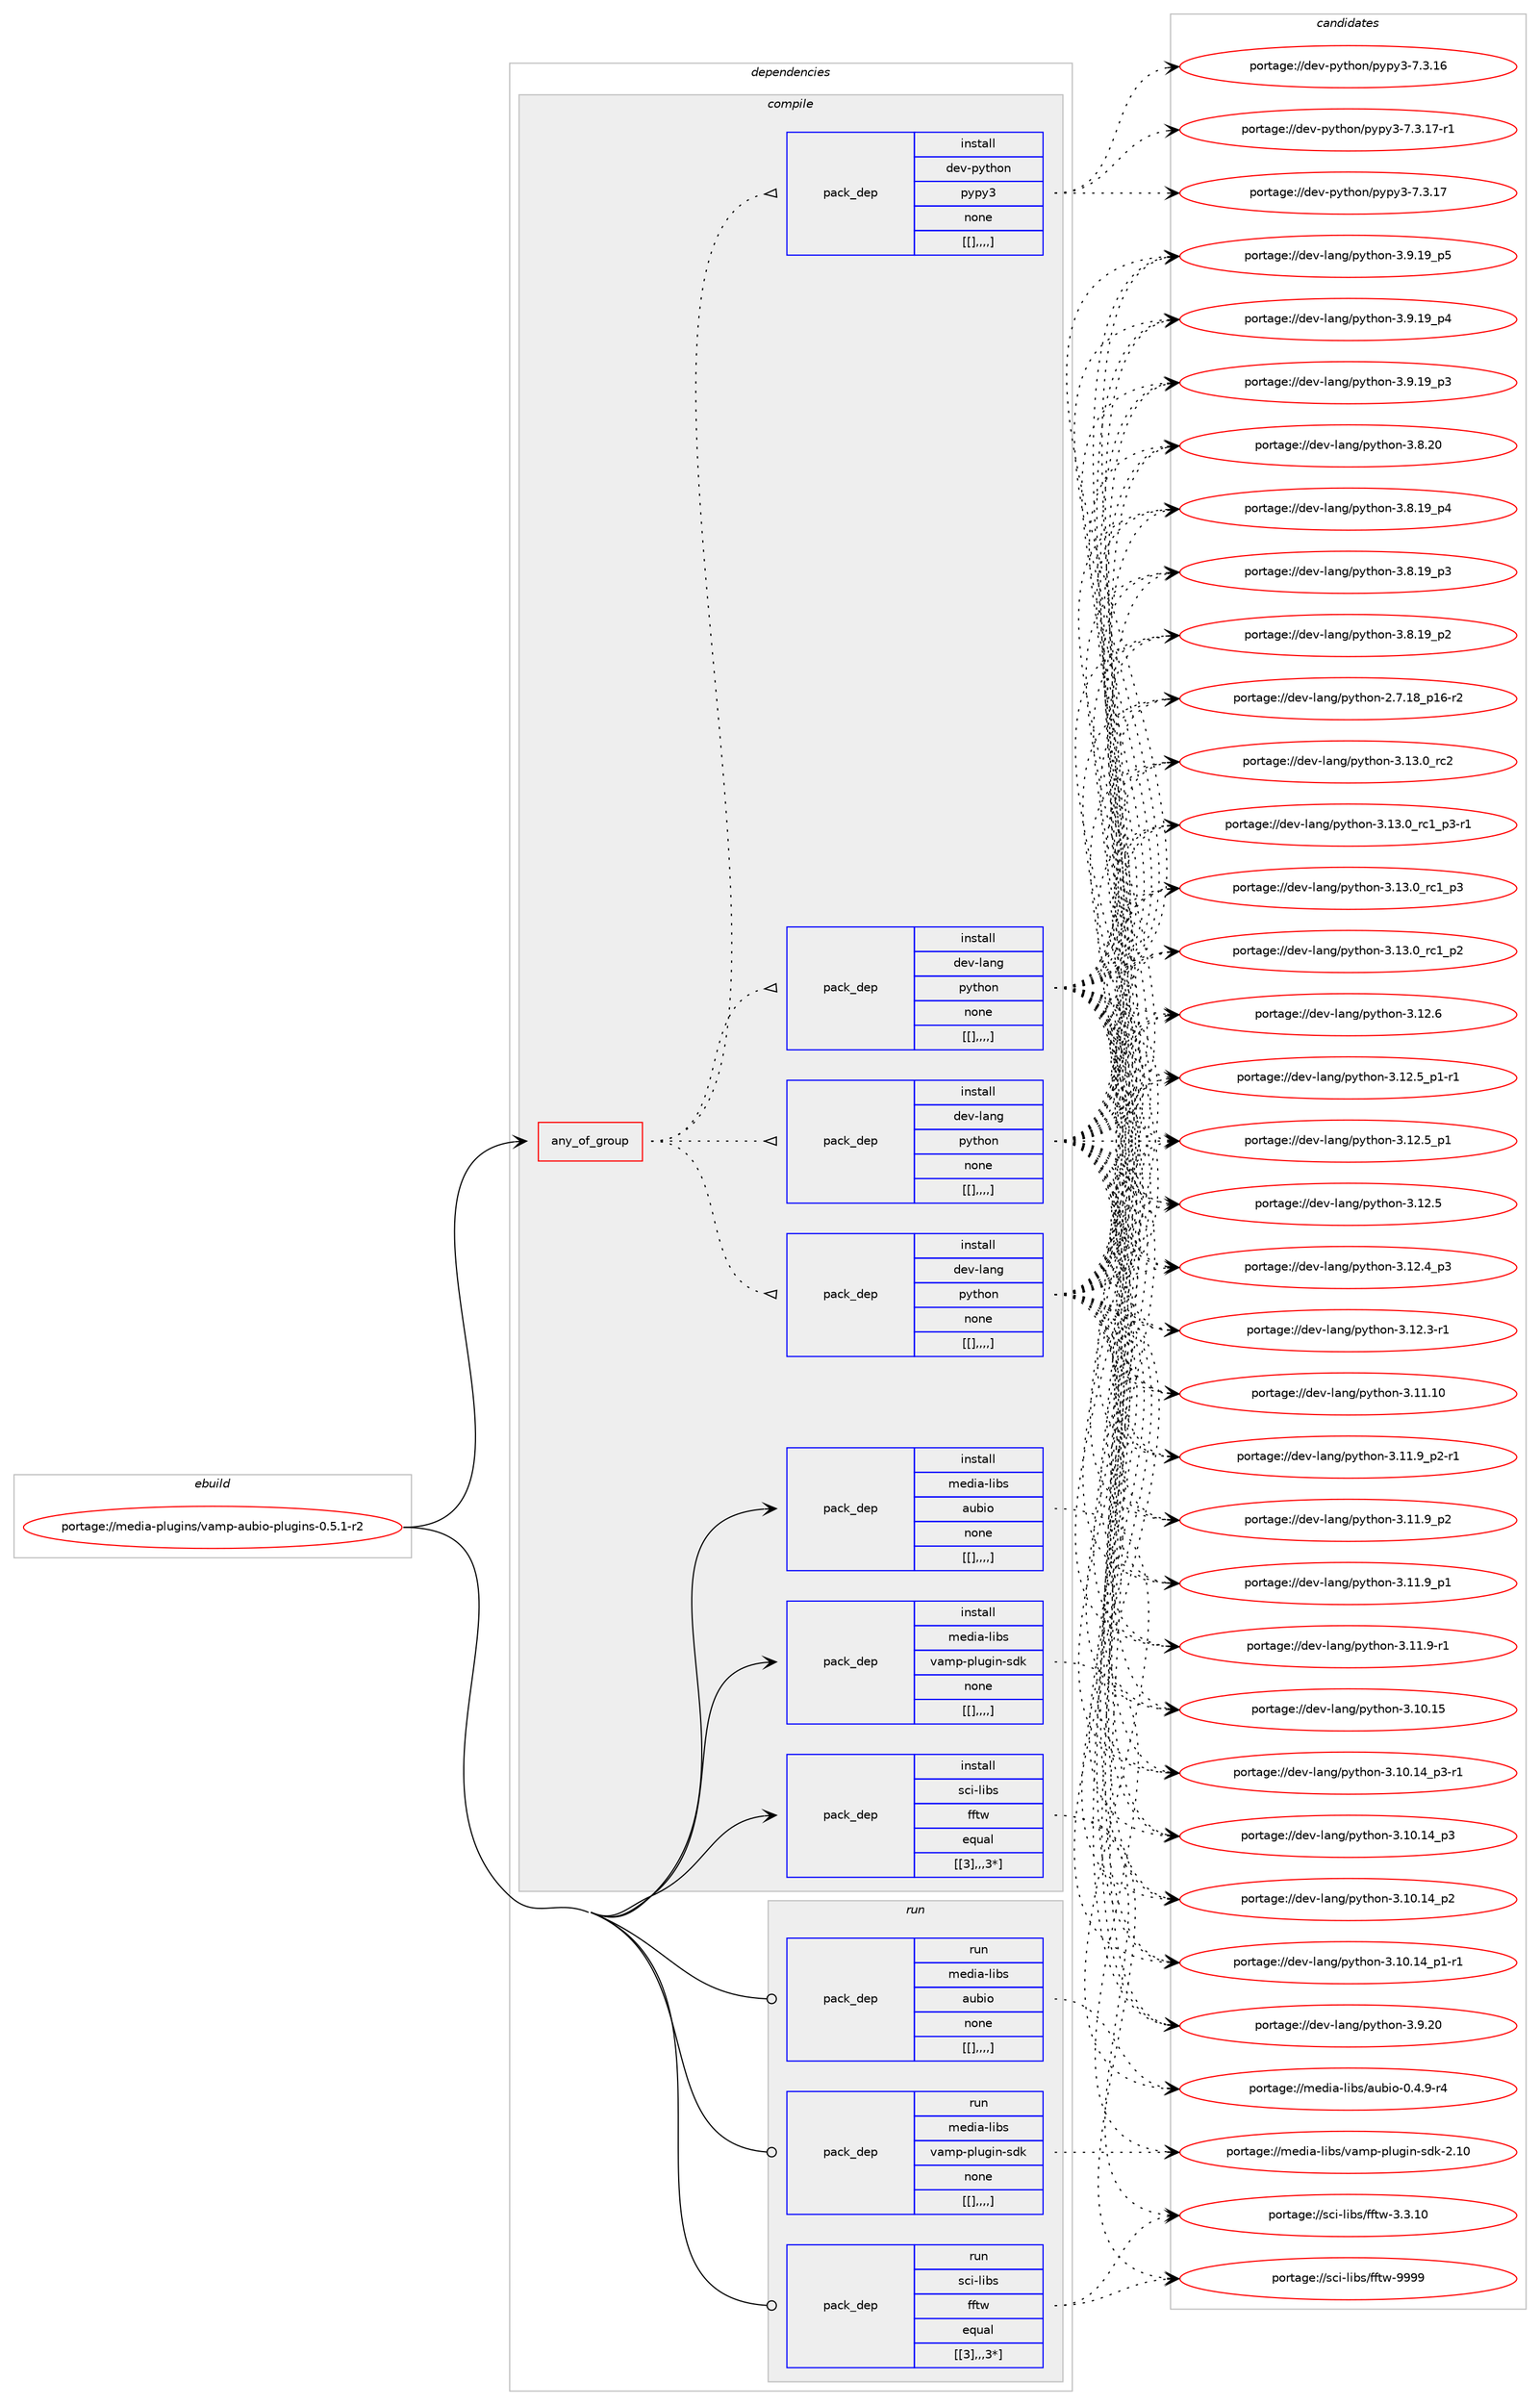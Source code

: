 digraph prolog {

# *************
# Graph options
# *************

newrank=true;
concentrate=true;
compound=true;
graph [rankdir=LR,fontname=Helvetica,fontsize=10,ranksep=1.5];#, ranksep=2.5, nodesep=0.2];
edge  [arrowhead=vee];
node  [fontname=Helvetica,fontsize=10];

# **********
# The ebuild
# **********

subgraph cluster_leftcol {
color=gray;
label=<<i>ebuild</i>>;
id [label="portage://media-plugins/vamp-aubio-plugins-0.5.1-r2", color=red, width=4, href="../media-plugins/vamp-aubio-plugins-0.5.1-r2.svg"];
}

# ****************
# The dependencies
# ****************

subgraph cluster_midcol {
color=gray;
label=<<i>dependencies</i>>;
subgraph cluster_compile {
fillcolor="#eeeeee";
style=filled;
label=<<i>compile</i>>;
subgraph any2406 {
dependency326490 [label=<<TABLE BORDER="0" CELLBORDER="1" CELLSPACING="0" CELLPADDING="4"><TR><TD CELLPADDING="10">any_of_group</TD></TR></TABLE>>, shape=none, color=red];subgraph pack241492 {
dependency326491 [label=<<TABLE BORDER="0" CELLBORDER="1" CELLSPACING="0" CELLPADDING="4" WIDTH="220"><TR><TD ROWSPAN="6" CELLPADDING="30">pack_dep</TD></TR><TR><TD WIDTH="110">install</TD></TR><TR><TD>dev-lang</TD></TR><TR><TD>python</TD></TR><TR><TD>none</TD></TR><TR><TD>[[],,,,]</TD></TR></TABLE>>, shape=none, color=blue];
}
dependency326490:e -> dependency326491:w [weight=20,style="dotted",arrowhead="oinv"];
subgraph pack241493 {
dependency326492 [label=<<TABLE BORDER="0" CELLBORDER="1" CELLSPACING="0" CELLPADDING="4" WIDTH="220"><TR><TD ROWSPAN="6" CELLPADDING="30">pack_dep</TD></TR><TR><TD WIDTH="110">install</TD></TR><TR><TD>dev-lang</TD></TR><TR><TD>python</TD></TR><TR><TD>none</TD></TR><TR><TD>[[],,,,]</TD></TR></TABLE>>, shape=none, color=blue];
}
dependency326490:e -> dependency326492:w [weight=20,style="dotted",arrowhead="oinv"];
subgraph pack241494 {
dependency326493 [label=<<TABLE BORDER="0" CELLBORDER="1" CELLSPACING="0" CELLPADDING="4" WIDTH="220"><TR><TD ROWSPAN="6" CELLPADDING="30">pack_dep</TD></TR><TR><TD WIDTH="110">install</TD></TR><TR><TD>dev-lang</TD></TR><TR><TD>python</TD></TR><TR><TD>none</TD></TR><TR><TD>[[],,,,]</TD></TR></TABLE>>, shape=none, color=blue];
}
dependency326490:e -> dependency326493:w [weight=20,style="dotted",arrowhead="oinv"];
subgraph pack241495 {
dependency326494 [label=<<TABLE BORDER="0" CELLBORDER="1" CELLSPACING="0" CELLPADDING="4" WIDTH="220"><TR><TD ROWSPAN="6" CELLPADDING="30">pack_dep</TD></TR><TR><TD WIDTH="110">install</TD></TR><TR><TD>dev-python</TD></TR><TR><TD>pypy3</TD></TR><TR><TD>none</TD></TR><TR><TD>[[],,,,]</TD></TR></TABLE>>, shape=none, color=blue];
}
dependency326490:e -> dependency326494:w [weight=20,style="dotted",arrowhead="oinv"];
}
id:e -> dependency326490:w [weight=20,style="solid",arrowhead="vee"];
subgraph pack241496 {
dependency326495 [label=<<TABLE BORDER="0" CELLBORDER="1" CELLSPACING="0" CELLPADDING="4" WIDTH="220"><TR><TD ROWSPAN="6" CELLPADDING="30">pack_dep</TD></TR><TR><TD WIDTH="110">install</TD></TR><TR><TD>media-libs</TD></TR><TR><TD>aubio</TD></TR><TR><TD>none</TD></TR><TR><TD>[[],,,,]</TD></TR></TABLE>>, shape=none, color=blue];
}
id:e -> dependency326495:w [weight=20,style="solid",arrowhead="vee"];
subgraph pack241497 {
dependency326496 [label=<<TABLE BORDER="0" CELLBORDER="1" CELLSPACING="0" CELLPADDING="4" WIDTH="220"><TR><TD ROWSPAN="6" CELLPADDING="30">pack_dep</TD></TR><TR><TD WIDTH="110">install</TD></TR><TR><TD>media-libs</TD></TR><TR><TD>vamp-plugin-sdk</TD></TR><TR><TD>none</TD></TR><TR><TD>[[],,,,]</TD></TR></TABLE>>, shape=none, color=blue];
}
id:e -> dependency326496:w [weight=20,style="solid",arrowhead="vee"];
subgraph pack241498 {
dependency326497 [label=<<TABLE BORDER="0" CELLBORDER="1" CELLSPACING="0" CELLPADDING="4" WIDTH="220"><TR><TD ROWSPAN="6" CELLPADDING="30">pack_dep</TD></TR><TR><TD WIDTH="110">install</TD></TR><TR><TD>sci-libs</TD></TR><TR><TD>fftw</TD></TR><TR><TD>equal</TD></TR><TR><TD>[[3],,,3*]</TD></TR></TABLE>>, shape=none, color=blue];
}
id:e -> dependency326497:w [weight=20,style="solid",arrowhead="vee"];
}
subgraph cluster_compileandrun {
fillcolor="#eeeeee";
style=filled;
label=<<i>compile and run</i>>;
}
subgraph cluster_run {
fillcolor="#eeeeee";
style=filled;
label=<<i>run</i>>;
subgraph pack241499 {
dependency326498 [label=<<TABLE BORDER="0" CELLBORDER="1" CELLSPACING="0" CELLPADDING="4" WIDTH="220"><TR><TD ROWSPAN="6" CELLPADDING="30">pack_dep</TD></TR><TR><TD WIDTH="110">run</TD></TR><TR><TD>media-libs</TD></TR><TR><TD>aubio</TD></TR><TR><TD>none</TD></TR><TR><TD>[[],,,,]</TD></TR></TABLE>>, shape=none, color=blue];
}
id:e -> dependency326498:w [weight=20,style="solid",arrowhead="odot"];
subgraph pack241500 {
dependency326499 [label=<<TABLE BORDER="0" CELLBORDER="1" CELLSPACING="0" CELLPADDING="4" WIDTH="220"><TR><TD ROWSPAN="6" CELLPADDING="30">pack_dep</TD></TR><TR><TD WIDTH="110">run</TD></TR><TR><TD>media-libs</TD></TR><TR><TD>vamp-plugin-sdk</TD></TR><TR><TD>none</TD></TR><TR><TD>[[],,,,]</TD></TR></TABLE>>, shape=none, color=blue];
}
id:e -> dependency326499:w [weight=20,style="solid",arrowhead="odot"];
subgraph pack241501 {
dependency326500 [label=<<TABLE BORDER="0" CELLBORDER="1" CELLSPACING="0" CELLPADDING="4" WIDTH="220"><TR><TD ROWSPAN="6" CELLPADDING="30">pack_dep</TD></TR><TR><TD WIDTH="110">run</TD></TR><TR><TD>sci-libs</TD></TR><TR><TD>fftw</TD></TR><TR><TD>equal</TD></TR><TR><TD>[[3],,,3*]</TD></TR></TABLE>>, shape=none, color=blue];
}
id:e -> dependency326500:w [weight=20,style="solid",arrowhead="odot"];
}
}

# **************
# The candidates
# **************

subgraph cluster_choices {
rank=same;
color=gray;
label=<<i>candidates</i>>;

subgraph choice241492 {
color=black;
nodesep=1;
choice10010111845108971101034711212111610411111045514649514648951149950 [label="portage://dev-lang/python-3.13.0_rc2", color=red, width=4,href="../dev-lang/python-3.13.0_rc2.svg"];
choice1001011184510897110103471121211161041111104551464951464895114994995112514511449 [label="portage://dev-lang/python-3.13.0_rc1_p3-r1", color=red, width=4,href="../dev-lang/python-3.13.0_rc1_p3-r1.svg"];
choice100101118451089711010347112121116104111110455146495146489511499499511251 [label="portage://dev-lang/python-3.13.0_rc1_p3", color=red, width=4,href="../dev-lang/python-3.13.0_rc1_p3.svg"];
choice100101118451089711010347112121116104111110455146495146489511499499511250 [label="portage://dev-lang/python-3.13.0_rc1_p2", color=red, width=4,href="../dev-lang/python-3.13.0_rc1_p2.svg"];
choice10010111845108971101034711212111610411111045514649504654 [label="portage://dev-lang/python-3.12.6", color=red, width=4,href="../dev-lang/python-3.12.6.svg"];
choice1001011184510897110103471121211161041111104551464950465395112494511449 [label="portage://dev-lang/python-3.12.5_p1-r1", color=red, width=4,href="../dev-lang/python-3.12.5_p1-r1.svg"];
choice100101118451089711010347112121116104111110455146495046539511249 [label="portage://dev-lang/python-3.12.5_p1", color=red, width=4,href="../dev-lang/python-3.12.5_p1.svg"];
choice10010111845108971101034711212111610411111045514649504653 [label="portage://dev-lang/python-3.12.5", color=red, width=4,href="../dev-lang/python-3.12.5.svg"];
choice100101118451089711010347112121116104111110455146495046529511251 [label="portage://dev-lang/python-3.12.4_p3", color=red, width=4,href="../dev-lang/python-3.12.4_p3.svg"];
choice100101118451089711010347112121116104111110455146495046514511449 [label="portage://dev-lang/python-3.12.3-r1", color=red, width=4,href="../dev-lang/python-3.12.3-r1.svg"];
choice1001011184510897110103471121211161041111104551464949464948 [label="portage://dev-lang/python-3.11.10", color=red, width=4,href="../dev-lang/python-3.11.10.svg"];
choice1001011184510897110103471121211161041111104551464949465795112504511449 [label="portage://dev-lang/python-3.11.9_p2-r1", color=red, width=4,href="../dev-lang/python-3.11.9_p2-r1.svg"];
choice100101118451089711010347112121116104111110455146494946579511250 [label="portage://dev-lang/python-3.11.9_p2", color=red, width=4,href="../dev-lang/python-3.11.9_p2.svg"];
choice100101118451089711010347112121116104111110455146494946579511249 [label="portage://dev-lang/python-3.11.9_p1", color=red, width=4,href="../dev-lang/python-3.11.9_p1.svg"];
choice100101118451089711010347112121116104111110455146494946574511449 [label="portage://dev-lang/python-3.11.9-r1", color=red, width=4,href="../dev-lang/python-3.11.9-r1.svg"];
choice1001011184510897110103471121211161041111104551464948464953 [label="portage://dev-lang/python-3.10.15", color=red, width=4,href="../dev-lang/python-3.10.15.svg"];
choice100101118451089711010347112121116104111110455146494846495295112514511449 [label="portage://dev-lang/python-3.10.14_p3-r1", color=red, width=4,href="../dev-lang/python-3.10.14_p3-r1.svg"];
choice10010111845108971101034711212111610411111045514649484649529511251 [label="portage://dev-lang/python-3.10.14_p3", color=red, width=4,href="../dev-lang/python-3.10.14_p3.svg"];
choice10010111845108971101034711212111610411111045514649484649529511250 [label="portage://dev-lang/python-3.10.14_p2", color=red, width=4,href="../dev-lang/python-3.10.14_p2.svg"];
choice100101118451089711010347112121116104111110455146494846495295112494511449 [label="portage://dev-lang/python-3.10.14_p1-r1", color=red, width=4,href="../dev-lang/python-3.10.14_p1-r1.svg"];
choice10010111845108971101034711212111610411111045514657465048 [label="portage://dev-lang/python-3.9.20", color=red, width=4,href="../dev-lang/python-3.9.20.svg"];
choice100101118451089711010347112121116104111110455146574649579511253 [label="portage://dev-lang/python-3.9.19_p5", color=red, width=4,href="../dev-lang/python-3.9.19_p5.svg"];
choice100101118451089711010347112121116104111110455146574649579511252 [label="portage://dev-lang/python-3.9.19_p4", color=red, width=4,href="../dev-lang/python-3.9.19_p4.svg"];
choice100101118451089711010347112121116104111110455146574649579511251 [label="portage://dev-lang/python-3.9.19_p3", color=red, width=4,href="../dev-lang/python-3.9.19_p3.svg"];
choice10010111845108971101034711212111610411111045514656465048 [label="portage://dev-lang/python-3.8.20", color=red, width=4,href="../dev-lang/python-3.8.20.svg"];
choice100101118451089711010347112121116104111110455146564649579511252 [label="portage://dev-lang/python-3.8.19_p4", color=red, width=4,href="../dev-lang/python-3.8.19_p4.svg"];
choice100101118451089711010347112121116104111110455146564649579511251 [label="portage://dev-lang/python-3.8.19_p3", color=red, width=4,href="../dev-lang/python-3.8.19_p3.svg"];
choice100101118451089711010347112121116104111110455146564649579511250 [label="portage://dev-lang/python-3.8.19_p2", color=red, width=4,href="../dev-lang/python-3.8.19_p2.svg"];
choice100101118451089711010347112121116104111110455046554649569511249544511450 [label="portage://dev-lang/python-2.7.18_p16-r2", color=red, width=4,href="../dev-lang/python-2.7.18_p16-r2.svg"];
dependency326491:e -> choice10010111845108971101034711212111610411111045514649514648951149950:w [style=dotted,weight="100"];
dependency326491:e -> choice1001011184510897110103471121211161041111104551464951464895114994995112514511449:w [style=dotted,weight="100"];
dependency326491:e -> choice100101118451089711010347112121116104111110455146495146489511499499511251:w [style=dotted,weight="100"];
dependency326491:e -> choice100101118451089711010347112121116104111110455146495146489511499499511250:w [style=dotted,weight="100"];
dependency326491:e -> choice10010111845108971101034711212111610411111045514649504654:w [style=dotted,weight="100"];
dependency326491:e -> choice1001011184510897110103471121211161041111104551464950465395112494511449:w [style=dotted,weight="100"];
dependency326491:e -> choice100101118451089711010347112121116104111110455146495046539511249:w [style=dotted,weight="100"];
dependency326491:e -> choice10010111845108971101034711212111610411111045514649504653:w [style=dotted,weight="100"];
dependency326491:e -> choice100101118451089711010347112121116104111110455146495046529511251:w [style=dotted,weight="100"];
dependency326491:e -> choice100101118451089711010347112121116104111110455146495046514511449:w [style=dotted,weight="100"];
dependency326491:e -> choice1001011184510897110103471121211161041111104551464949464948:w [style=dotted,weight="100"];
dependency326491:e -> choice1001011184510897110103471121211161041111104551464949465795112504511449:w [style=dotted,weight="100"];
dependency326491:e -> choice100101118451089711010347112121116104111110455146494946579511250:w [style=dotted,weight="100"];
dependency326491:e -> choice100101118451089711010347112121116104111110455146494946579511249:w [style=dotted,weight="100"];
dependency326491:e -> choice100101118451089711010347112121116104111110455146494946574511449:w [style=dotted,weight="100"];
dependency326491:e -> choice1001011184510897110103471121211161041111104551464948464953:w [style=dotted,weight="100"];
dependency326491:e -> choice100101118451089711010347112121116104111110455146494846495295112514511449:w [style=dotted,weight="100"];
dependency326491:e -> choice10010111845108971101034711212111610411111045514649484649529511251:w [style=dotted,weight="100"];
dependency326491:e -> choice10010111845108971101034711212111610411111045514649484649529511250:w [style=dotted,weight="100"];
dependency326491:e -> choice100101118451089711010347112121116104111110455146494846495295112494511449:w [style=dotted,weight="100"];
dependency326491:e -> choice10010111845108971101034711212111610411111045514657465048:w [style=dotted,weight="100"];
dependency326491:e -> choice100101118451089711010347112121116104111110455146574649579511253:w [style=dotted,weight="100"];
dependency326491:e -> choice100101118451089711010347112121116104111110455146574649579511252:w [style=dotted,weight="100"];
dependency326491:e -> choice100101118451089711010347112121116104111110455146574649579511251:w [style=dotted,weight="100"];
dependency326491:e -> choice10010111845108971101034711212111610411111045514656465048:w [style=dotted,weight="100"];
dependency326491:e -> choice100101118451089711010347112121116104111110455146564649579511252:w [style=dotted,weight="100"];
dependency326491:e -> choice100101118451089711010347112121116104111110455146564649579511251:w [style=dotted,weight="100"];
dependency326491:e -> choice100101118451089711010347112121116104111110455146564649579511250:w [style=dotted,weight="100"];
dependency326491:e -> choice100101118451089711010347112121116104111110455046554649569511249544511450:w [style=dotted,weight="100"];
}
subgraph choice241493 {
color=black;
nodesep=1;
choice10010111845108971101034711212111610411111045514649514648951149950 [label="portage://dev-lang/python-3.13.0_rc2", color=red, width=4,href="../dev-lang/python-3.13.0_rc2.svg"];
choice1001011184510897110103471121211161041111104551464951464895114994995112514511449 [label="portage://dev-lang/python-3.13.0_rc1_p3-r1", color=red, width=4,href="../dev-lang/python-3.13.0_rc1_p3-r1.svg"];
choice100101118451089711010347112121116104111110455146495146489511499499511251 [label="portage://dev-lang/python-3.13.0_rc1_p3", color=red, width=4,href="../dev-lang/python-3.13.0_rc1_p3.svg"];
choice100101118451089711010347112121116104111110455146495146489511499499511250 [label="portage://dev-lang/python-3.13.0_rc1_p2", color=red, width=4,href="../dev-lang/python-3.13.0_rc1_p2.svg"];
choice10010111845108971101034711212111610411111045514649504654 [label="portage://dev-lang/python-3.12.6", color=red, width=4,href="../dev-lang/python-3.12.6.svg"];
choice1001011184510897110103471121211161041111104551464950465395112494511449 [label="portage://dev-lang/python-3.12.5_p1-r1", color=red, width=4,href="../dev-lang/python-3.12.5_p1-r1.svg"];
choice100101118451089711010347112121116104111110455146495046539511249 [label="portage://dev-lang/python-3.12.5_p1", color=red, width=4,href="../dev-lang/python-3.12.5_p1.svg"];
choice10010111845108971101034711212111610411111045514649504653 [label="portage://dev-lang/python-3.12.5", color=red, width=4,href="../dev-lang/python-3.12.5.svg"];
choice100101118451089711010347112121116104111110455146495046529511251 [label="portage://dev-lang/python-3.12.4_p3", color=red, width=4,href="../dev-lang/python-3.12.4_p3.svg"];
choice100101118451089711010347112121116104111110455146495046514511449 [label="portage://dev-lang/python-3.12.3-r1", color=red, width=4,href="../dev-lang/python-3.12.3-r1.svg"];
choice1001011184510897110103471121211161041111104551464949464948 [label="portage://dev-lang/python-3.11.10", color=red, width=4,href="../dev-lang/python-3.11.10.svg"];
choice1001011184510897110103471121211161041111104551464949465795112504511449 [label="portage://dev-lang/python-3.11.9_p2-r1", color=red, width=4,href="../dev-lang/python-3.11.9_p2-r1.svg"];
choice100101118451089711010347112121116104111110455146494946579511250 [label="portage://dev-lang/python-3.11.9_p2", color=red, width=4,href="../dev-lang/python-3.11.9_p2.svg"];
choice100101118451089711010347112121116104111110455146494946579511249 [label="portage://dev-lang/python-3.11.9_p1", color=red, width=4,href="../dev-lang/python-3.11.9_p1.svg"];
choice100101118451089711010347112121116104111110455146494946574511449 [label="portage://dev-lang/python-3.11.9-r1", color=red, width=4,href="../dev-lang/python-3.11.9-r1.svg"];
choice1001011184510897110103471121211161041111104551464948464953 [label="portage://dev-lang/python-3.10.15", color=red, width=4,href="../dev-lang/python-3.10.15.svg"];
choice100101118451089711010347112121116104111110455146494846495295112514511449 [label="portage://dev-lang/python-3.10.14_p3-r1", color=red, width=4,href="../dev-lang/python-3.10.14_p3-r1.svg"];
choice10010111845108971101034711212111610411111045514649484649529511251 [label="portage://dev-lang/python-3.10.14_p3", color=red, width=4,href="../dev-lang/python-3.10.14_p3.svg"];
choice10010111845108971101034711212111610411111045514649484649529511250 [label="portage://dev-lang/python-3.10.14_p2", color=red, width=4,href="../dev-lang/python-3.10.14_p2.svg"];
choice100101118451089711010347112121116104111110455146494846495295112494511449 [label="portage://dev-lang/python-3.10.14_p1-r1", color=red, width=4,href="../dev-lang/python-3.10.14_p1-r1.svg"];
choice10010111845108971101034711212111610411111045514657465048 [label="portage://dev-lang/python-3.9.20", color=red, width=4,href="../dev-lang/python-3.9.20.svg"];
choice100101118451089711010347112121116104111110455146574649579511253 [label="portage://dev-lang/python-3.9.19_p5", color=red, width=4,href="../dev-lang/python-3.9.19_p5.svg"];
choice100101118451089711010347112121116104111110455146574649579511252 [label="portage://dev-lang/python-3.9.19_p4", color=red, width=4,href="../dev-lang/python-3.9.19_p4.svg"];
choice100101118451089711010347112121116104111110455146574649579511251 [label="portage://dev-lang/python-3.9.19_p3", color=red, width=4,href="../dev-lang/python-3.9.19_p3.svg"];
choice10010111845108971101034711212111610411111045514656465048 [label="portage://dev-lang/python-3.8.20", color=red, width=4,href="../dev-lang/python-3.8.20.svg"];
choice100101118451089711010347112121116104111110455146564649579511252 [label="portage://dev-lang/python-3.8.19_p4", color=red, width=4,href="../dev-lang/python-3.8.19_p4.svg"];
choice100101118451089711010347112121116104111110455146564649579511251 [label="portage://dev-lang/python-3.8.19_p3", color=red, width=4,href="../dev-lang/python-3.8.19_p3.svg"];
choice100101118451089711010347112121116104111110455146564649579511250 [label="portage://dev-lang/python-3.8.19_p2", color=red, width=4,href="../dev-lang/python-3.8.19_p2.svg"];
choice100101118451089711010347112121116104111110455046554649569511249544511450 [label="portage://dev-lang/python-2.7.18_p16-r2", color=red, width=4,href="../dev-lang/python-2.7.18_p16-r2.svg"];
dependency326492:e -> choice10010111845108971101034711212111610411111045514649514648951149950:w [style=dotted,weight="100"];
dependency326492:e -> choice1001011184510897110103471121211161041111104551464951464895114994995112514511449:w [style=dotted,weight="100"];
dependency326492:e -> choice100101118451089711010347112121116104111110455146495146489511499499511251:w [style=dotted,weight="100"];
dependency326492:e -> choice100101118451089711010347112121116104111110455146495146489511499499511250:w [style=dotted,weight="100"];
dependency326492:e -> choice10010111845108971101034711212111610411111045514649504654:w [style=dotted,weight="100"];
dependency326492:e -> choice1001011184510897110103471121211161041111104551464950465395112494511449:w [style=dotted,weight="100"];
dependency326492:e -> choice100101118451089711010347112121116104111110455146495046539511249:w [style=dotted,weight="100"];
dependency326492:e -> choice10010111845108971101034711212111610411111045514649504653:w [style=dotted,weight="100"];
dependency326492:e -> choice100101118451089711010347112121116104111110455146495046529511251:w [style=dotted,weight="100"];
dependency326492:e -> choice100101118451089711010347112121116104111110455146495046514511449:w [style=dotted,weight="100"];
dependency326492:e -> choice1001011184510897110103471121211161041111104551464949464948:w [style=dotted,weight="100"];
dependency326492:e -> choice1001011184510897110103471121211161041111104551464949465795112504511449:w [style=dotted,weight="100"];
dependency326492:e -> choice100101118451089711010347112121116104111110455146494946579511250:w [style=dotted,weight="100"];
dependency326492:e -> choice100101118451089711010347112121116104111110455146494946579511249:w [style=dotted,weight="100"];
dependency326492:e -> choice100101118451089711010347112121116104111110455146494946574511449:w [style=dotted,weight="100"];
dependency326492:e -> choice1001011184510897110103471121211161041111104551464948464953:w [style=dotted,weight="100"];
dependency326492:e -> choice100101118451089711010347112121116104111110455146494846495295112514511449:w [style=dotted,weight="100"];
dependency326492:e -> choice10010111845108971101034711212111610411111045514649484649529511251:w [style=dotted,weight="100"];
dependency326492:e -> choice10010111845108971101034711212111610411111045514649484649529511250:w [style=dotted,weight="100"];
dependency326492:e -> choice100101118451089711010347112121116104111110455146494846495295112494511449:w [style=dotted,weight="100"];
dependency326492:e -> choice10010111845108971101034711212111610411111045514657465048:w [style=dotted,weight="100"];
dependency326492:e -> choice100101118451089711010347112121116104111110455146574649579511253:w [style=dotted,weight="100"];
dependency326492:e -> choice100101118451089711010347112121116104111110455146574649579511252:w [style=dotted,weight="100"];
dependency326492:e -> choice100101118451089711010347112121116104111110455146574649579511251:w [style=dotted,weight="100"];
dependency326492:e -> choice10010111845108971101034711212111610411111045514656465048:w [style=dotted,weight="100"];
dependency326492:e -> choice100101118451089711010347112121116104111110455146564649579511252:w [style=dotted,weight="100"];
dependency326492:e -> choice100101118451089711010347112121116104111110455146564649579511251:w [style=dotted,weight="100"];
dependency326492:e -> choice100101118451089711010347112121116104111110455146564649579511250:w [style=dotted,weight="100"];
dependency326492:e -> choice100101118451089711010347112121116104111110455046554649569511249544511450:w [style=dotted,weight="100"];
}
subgraph choice241494 {
color=black;
nodesep=1;
choice10010111845108971101034711212111610411111045514649514648951149950 [label="portage://dev-lang/python-3.13.0_rc2", color=red, width=4,href="../dev-lang/python-3.13.0_rc2.svg"];
choice1001011184510897110103471121211161041111104551464951464895114994995112514511449 [label="portage://dev-lang/python-3.13.0_rc1_p3-r1", color=red, width=4,href="../dev-lang/python-3.13.0_rc1_p3-r1.svg"];
choice100101118451089711010347112121116104111110455146495146489511499499511251 [label="portage://dev-lang/python-3.13.0_rc1_p3", color=red, width=4,href="../dev-lang/python-3.13.0_rc1_p3.svg"];
choice100101118451089711010347112121116104111110455146495146489511499499511250 [label="portage://dev-lang/python-3.13.0_rc1_p2", color=red, width=4,href="../dev-lang/python-3.13.0_rc1_p2.svg"];
choice10010111845108971101034711212111610411111045514649504654 [label="portage://dev-lang/python-3.12.6", color=red, width=4,href="../dev-lang/python-3.12.6.svg"];
choice1001011184510897110103471121211161041111104551464950465395112494511449 [label="portage://dev-lang/python-3.12.5_p1-r1", color=red, width=4,href="../dev-lang/python-3.12.5_p1-r1.svg"];
choice100101118451089711010347112121116104111110455146495046539511249 [label="portage://dev-lang/python-3.12.5_p1", color=red, width=4,href="../dev-lang/python-3.12.5_p1.svg"];
choice10010111845108971101034711212111610411111045514649504653 [label="portage://dev-lang/python-3.12.5", color=red, width=4,href="../dev-lang/python-3.12.5.svg"];
choice100101118451089711010347112121116104111110455146495046529511251 [label="portage://dev-lang/python-3.12.4_p3", color=red, width=4,href="../dev-lang/python-3.12.4_p3.svg"];
choice100101118451089711010347112121116104111110455146495046514511449 [label="portage://dev-lang/python-3.12.3-r1", color=red, width=4,href="../dev-lang/python-3.12.3-r1.svg"];
choice1001011184510897110103471121211161041111104551464949464948 [label="portage://dev-lang/python-3.11.10", color=red, width=4,href="../dev-lang/python-3.11.10.svg"];
choice1001011184510897110103471121211161041111104551464949465795112504511449 [label="portage://dev-lang/python-3.11.9_p2-r1", color=red, width=4,href="../dev-lang/python-3.11.9_p2-r1.svg"];
choice100101118451089711010347112121116104111110455146494946579511250 [label="portage://dev-lang/python-3.11.9_p2", color=red, width=4,href="../dev-lang/python-3.11.9_p2.svg"];
choice100101118451089711010347112121116104111110455146494946579511249 [label="portage://dev-lang/python-3.11.9_p1", color=red, width=4,href="../dev-lang/python-3.11.9_p1.svg"];
choice100101118451089711010347112121116104111110455146494946574511449 [label="portage://dev-lang/python-3.11.9-r1", color=red, width=4,href="../dev-lang/python-3.11.9-r1.svg"];
choice1001011184510897110103471121211161041111104551464948464953 [label="portage://dev-lang/python-3.10.15", color=red, width=4,href="../dev-lang/python-3.10.15.svg"];
choice100101118451089711010347112121116104111110455146494846495295112514511449 [label="portage://dev-lang/python-3.10.14_p3-r1", color=red, width=4,href="../dev-lang/python-3.10.14_p3-r1.svg"];
choice10010111845108971101034711212111610411111045514649484649529511251 [label="portage://dev-lang/python-3.10.14_p3", color=red, width=4,href="../dev-lang/python-3.10.14_p3.svg"];
choice10010111845108971101034711212111610411111045514649484649529511250 [label="portage://dev-lang/python-3.10.14_p2", color=red, width=4,href="../dev-lang/python-3.10.14_p2.svg"];
choice100101118451089711010347112121116104111110455146494846495295112494511449 [label="portage://dev-lang/python-3.10.14_p1-r1", color=red, width=4,href="../dev-lang/python-3.10.14_p1-r1.svg"];
choice10010111845108971101034711212111610411111045514657465048 [label="portage://dev-lang/python-3.9.20", color=red, width=4,href="../dev-lang/python-3.9.20.svg"];
choice100101118451089711010347112121116104111110455146574649579511253 [label="portage://dev-lang/python-3.9.19_p5", color=red, width=4,href="../dev-lang/python-3.9.19_p5.svg"];
choice100101118451089711010347112121116104111110455146574649579511252 [label="portage://dev-lang/python-3.9.19_p4", color=red, width=4,href="../dev-lang/python-3.9.19_p4.svg"];
choice100101118451089711010347112121116104111110455146574649579511251 [label="portage://dev-lang/python-3.9.19_p3", color=red, width=4,href="../dev-lang/python-3.9.19_p3.svg"];
choice10010111845108971101034711212111610411111045514656465048 [label="portage://dev-lang/python-3.8.20", color=red, width=4,href="../dev-lang/python-3.8.20.svg"];
choice100101118451089711010347112121116104111110455146564649579511252 [label="portage://dev-lang/python-3.8.19_p4", color=red, width=4,href="../dev-lang/python-3.8.19_p4.svg"];
choice100101118451089711010347112121116104111110455146564649579511251 [label="portage://dev-lang/python-3.8.19_p3", color=red, width=4,href="../dev-lang/python-3.8.19_p3.svg"];
choice100101118451089711010347112121116104111110455146564649579511250 [label="portage://dev-lang/python-3.8.19_p2", color=red, width=4,href="../dev-lang/python-3.8.19_p2.svg"];
choice100101118451089711010347112121116104111110455046554649569511249544511450 [label="portage://dev-lang/python-2.7.18_p16-r2", color=red, width=4,href="../dev-lang/python-2.7.18_p16-r2.svg"];
dependency326493:e -> choice10010111845108971101034711212111610411111045514649514648951149950:w [style=dotted,weight="100"];
dependency326493:e -> choice1001011184510897110103471121211161041111104551464951464895114994995112514511449:w [style=dotted,weight="100"];
dependency326493:e -> choice100101118451089711010347112121116104111110455146495146489511499499511251:w [style=dotted,weight="100"];
dependency326493:e -> choice100101118451089711010347112121116104111110455146495146489511499499511250:w [style=dotted,weight="100"];
dependency326493:e -> choice10010111845108971101034711212111610411111045514649504654:w [style=dotted,weight="100"];
dependency326493:e -> choice1001011184510897110103471121211161041111104551464950465395112494511449:w [style=dotted,weight="100"];
dependency326493:e -> choice100101118451089711010347112121116104111110455146495046539511249:w [style=dotted,weight="100"];
dependency326493:e -> choice10010111845108971101034711212111610411111045514649504653:w [style=dotted,weight="100"];
dependency326493:e -> choice100101118451089711010347112121116104111110455146495046529511251:w [style=dotted,weight="100"];
dependency326493:e -> choice100101118451089711010347112121116104111110455146495046514511449:w [style=dotted,weight="100"];
dependency326493:e -> choice1001011184510897110103471121211161041111104551464949464948:w [style=dotted,weight="100"];
dependency326493:e -> choice1001011184510897110103471121211161041111104551464949465795112504511449:w [style=dotted,weight="100"];
dependency326493:e -> choice100101118451089711010347112121116104111110455146494946579511250:w [style=dotted,weight="100"];
dependency326493:e -> choice100101118451089711010347112121116104111110455146494946579511249:w [style=dotted,weight="100"];
dependency326493:e -> choice100101118451089711010347112121116104111110455146494946574511449:w [style=dotted,weight="100"];
dependency326493:e -> choice1001011184510897110103471121211161041111104551464948464953:w [style=dotted,weight="100"];
dependency326493:e -> choice100101118451089711010347112121116104111110455146494846495295112514511449:w [style=dotted,weight="100"];
dependency326493:e -> choice10010111845108971101034711212111610411111045514649484649529511251:w [style=dotted,weight="100"];
dependency326493:e -> choice10010111845108971101034711212111610411111045514649484649529511250:w [style=dotted,weight="100"];
dependency326493:e -> choice100101118451089711010347112121116104111110455146494846495295112494511449:w [style=dotted,weight="100"];
dependency326493:e -> choice10010111845108971101034711212111610411111045514657465048:w [style=dotted,weight="100"];
dependency326493:e -> choice100101118451089711010347112121116104111110455146574649579511253:w [style=dotted,weight="100"];
dependency326493:e -> choice100101118451089711010347112121116104111110455146574649579511252:w [style=dotted,weight="100"];
dependency326493:e -> choice100101118451089711010347112121116104111110455146574649579511251:w [style=dotted,weight="100"];
dependency326493:e -> choice10010111845108971101034711212111610411111045514656465048:w [style=dotted,weight="100"];
dependency326493:e -> choice100101118451089711010347112121116104111110455146564649579511252:w [style=dotted,weight="100"];
dependency326493:e -> choice100101118451089711010347112121116104111110455146564649579511251:w [style=dotted,weight="100"];
dependency326493:e -> choice100101118451089711010347112121116104111110455146564649579511250:w [style=dotted,weight="100"];
dependency326493:e -> choice100101118451089711010347112121116104111110455046554649569511249544511450:w [style=dotted,weight="100"];
}
subgraph choice241495 {
color=black;
nodesep=1;
choice100101118451121211161041111104711212111212151455546514649554511449 [label="portage://dev-python/pypy3-7.3.17-r1", color=red, width=4,href="../dev-python/pypy3-7.3.17-r1.svg"];
choice10010111845112121116104111110471121211121215145554651464955 [label="portage://dev-python/pypy3-7.3.17", color=red, width=4,href="../dev-python/pypy3-7.3.17.svg"];
choice10010111845112121116104111110471121211121215145554651464954 [label="portage://dev-python/pypy3-7.3.16", color=red, width=4,href="../dev-python/pypy3-7.3.16.svg"];
dependency326494:e -> choice100101118451121211161041111104711212111212151455546514649554511449:w [style=dotted,weight="100"];
dependency326494:e -> choice10010111845112121116104111110471121211121215145554651464955:w [style=dotted,weight="100"];
dependency326494:e -> choice10010111845112121116104111110471121211121215145554651464954:w [style=dotted,weight="100"];
}
subgraph choice241496 {
color=black;
nodesep=1;
choice1091011001059745108105981154797117981051114548465246574511452 [label="portage://media-libs/aubio-0.4.9-r4", color=red, width=4,href="../media-libs/aubio-0.4.9-r4.svg"];
dependency326495:e -> choice1091011001059745108105981154797117981051114548465246574511452:w [style=dotted,weight="100"];
}
subgraph choice241497 {
color=black;
nodesep=1;
choice109101100105974510810598115471189710911245112108117103105110451151001074550464948 [label="portage://media-libs/vamp-plugin-sdk-2.10", color=red, width=4,href="../media-libs/vamp-plugin-sdk-2.10.svg"];
dependency326496:e -> choice109101100105974510810598115471189710911245112108117103105110451151001074550464948:w [style=dotted,weight="100"];
}
subgraph choice241498 {
color=black;
nodesep=1;
choice115991054510810598115471021021161194557575757 [label="portage://sci-libs/fftw-9999", color=red, width=4,href="../sci-libs/fftw-9999.svg"];
choice1159910545108105981154710210211611945514651464948 [label="portage://sci-libs/fftw-3.3.10", color=red, width=4,href="../sci-libs/fftw-3.3.10.svg"];
dependency326497:e -> choice115991054510810598115471021021161194557575757:w [style=dotted,weight="100"];
dependency326497:e -> choice1159910545108105981154710210211611945514651464948:w [style=dotted,weight="100"];
}
subgraph choice241499 {
color=black;
nodesep=1;
choice1091011001059745108105981154797117981051114548465246574511452 [label="portage://media-libs/aubio-0.4.9-r4", color=red, width=4,href="../media-libs/aubio-0.4.9-r4.svg"];
dependency326498:e -> choice1091011001059745108105981154797117981051114548465246574511452:w [style=dotted,weight="100"];
}
subgraph choice241500 {
color=black;
nodesep=1;
choice109101100105974510810598115471189710911245112108117103105110451151001074550464948 [label="portage://media-libs/vamp-plugin-sdk-2.10", color=red, width=4,href="../media-libs/vamp-plugin-sdk-2.10.svg"];
dependency326499:e -> choice109101100105974510810598115471189710911245112108117103105110451151001074550464948:w [style=dotted,weight="100"];
}
subgraph choice241501 {
color=black;
nodesep=1;
choice115991054510810598115471021021161194557575757 [label="portage://sci-libs/fftw-9999", color=red, width=4,href="../sci-libs/fftw-9999.svg"];
choice1159910545108105981154710210211611945514651464948 [label="portage://sci-libs/fftw-3.3.10", color=red, width=4,href="../sci-libs/fftw-3.3.10.svg"];
dependency326500:e -> choice115991054510810598115471021021161194557575757:w [style=dotted,weight="100"];
dependency326500:e -> choice1159910545108105981154710210211611945514651464948:w [style=dotted,weight="100"];
}
}

}
